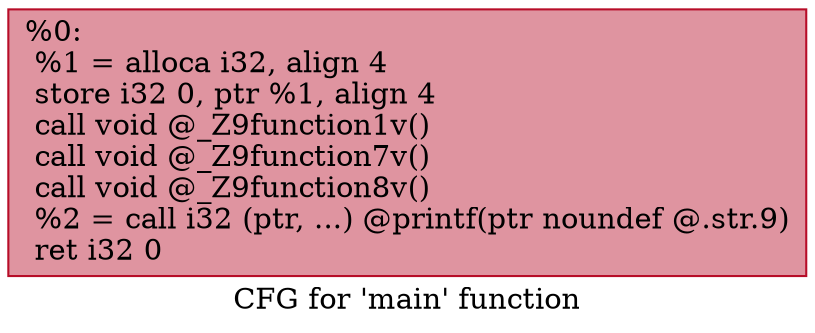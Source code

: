 digraph "CFG for 'main' function" {
	label="CFG for 'main' function";

	Node0x55a2dda228e0 [shape=record,color="#b70d28ff", style=filled, fillcolor="#b70d2870",label="{%0:\l  %1 = alloca i32, align 4\l  store i32 0, ptr %1, align 4\l  call void @_Z9function1v()\l  call void @_Z9function7v()\l  call void @_Z9function8v()\l  %2 = call i32 (ptr, ...) @printf(ptr noundef @.str.9)\l  ret i32 0\l}"];
}
